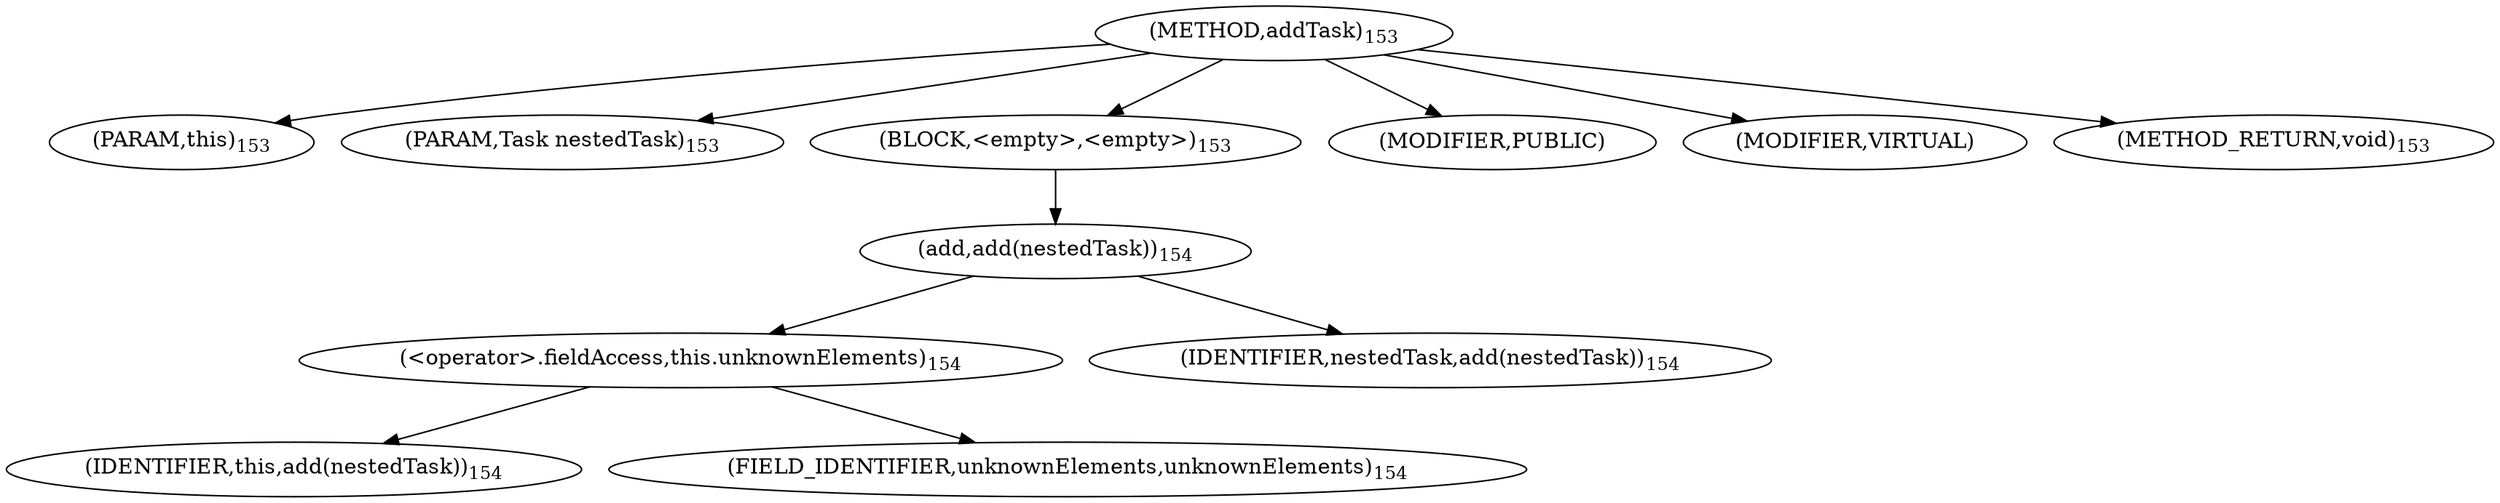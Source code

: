 digraph "addTask" {  
"211" [label = <(METHOD,addTask)<SUB>153</SUB>> ]
"212" [label = <(PARAM,this)<SUB>153</SUB>> ]
"213" [label = <(PARAM,Task nestedTask)<SUB>153</SUB>> ]
"214" [label = <(BLOCK,&lt;empty&gt;,&lt;empty&gt;)<SUB>153</SUB>> ]
"215" [label = <(add,add(nestedTask))<SUB>154</SUB>> ]
"216" [label = <(&lt;operator&gt;.fieldAccess,this.unknownElements)<SUB>154</SUB>> ]
"217" [label = <(IDENTIFIER,this,add(nestedTask))<SUB>154</SUB>> ]
"218" [label = <(FIELD_IDENTIFIER,unknownElements,unknownElements)<SUB>154</SUB>> ]
"219" [label = <(IDENTIFIER,nestedTask,add(nestedTask))<SUB>154</SUB>> ]
"220" [label = <(MODIFIER,PUBLIC)> ]
"221" [label = <(MODIFIER,VIRTUAL)> ]
"222" [label = <(METHOD_RETURN,void)<SUB>153</SUB>> ]
  "211" -> "212" 
  "211" -> "213" 
  "211" -> "214" 
  "211" -> "220" 
  "211" -> "221" 
  "211" -> "222" 
  "214" -> "215" 
  "215" -> "216" 
  "215" -> "219" 
  "216" -> "217" 
  "216" -> "218" 
}
